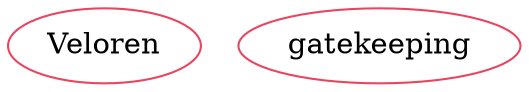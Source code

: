 strict graph "" {
	node [label="\N"];
	0	[color="#e94560",
		label=Veloren,
		size=10.0,
		title="<h3>Veloren</h3><b>created on:</b> 2018-07-09 03:55:24<br><b>subscriber count:</b> 8268<br><b>description:</b><br>Veloren is a community-driven \
multiplayer voxel<br>RPG set in a vast and dynamic procedural world."];
	1	[color="#e94560",
		label=gatekeeping,
		size=50.0,
		title="<h3>gatekeeping</h3><b>created on:</b> 2016-07-23 16:09:08<br><b>subscriber count:</b> 821296<br><b>description:</b><br>Gatekeeping \
is when someone takes it upon<br>themselves to decide who does or does not have<br>access or rights to a community or identity.<\
br>/r/gatekeeping is a subreddit for screenshots and<br>stories of gatekeepers in the wild."];
}

